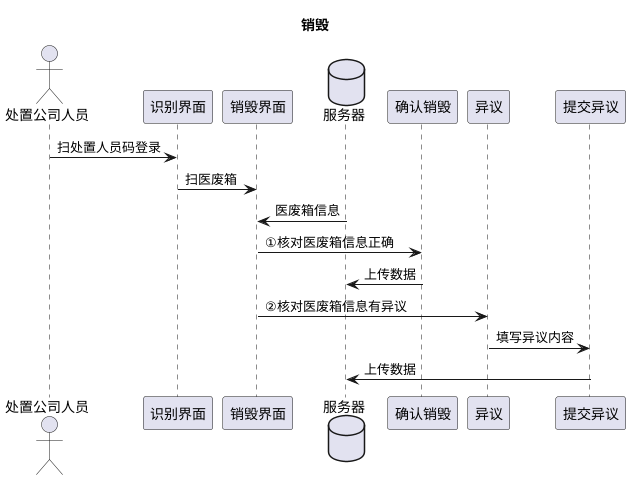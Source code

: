 @startuml
title 销毁
actor 处置公司人员
participant 识别界面
participant 销毁界面


处置公司人员 -> 识别界面 : 扫处置人员码登录
识别界面 -> 销毁界面 : 扫医废箱
database 服务器
服务器 -> 销毁界面 : 医废箱信息
销毁界面 -> 确认销毁 : ①核对医废箱信息正确
确认销毁 -> 服务器 : 上传数据
销毁界面 -> 异议 : ②核对医废箱信息有异议
异议 -> 提交异议 : 填写异议内容
提交异议 -> 服务器 : 上传数据

@enduml